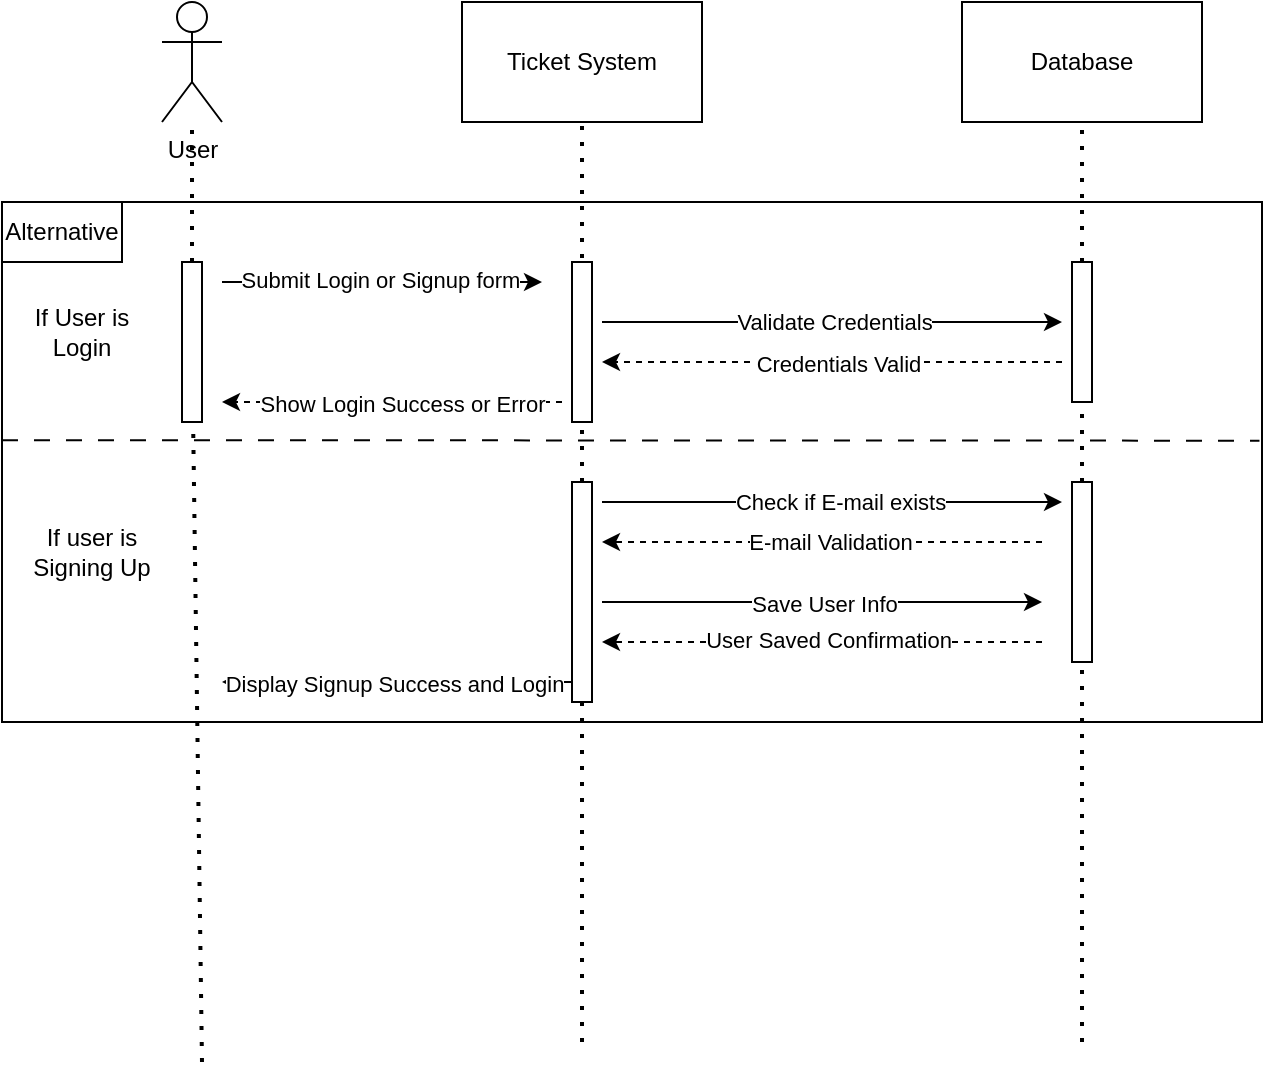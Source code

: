 <mxfile version="26.2.14">
  <diagram name="Page-1" id="VfVDQqjJbtgiZ-j1r5GE">
    <mxGraphModel dx="984" dy="551" grid="1" gridSize="10" guides="1" tooltips="1" connect="1" arrows="1" fold="1" page="1" pageScale="1" pageWidth="827" pageHeight="1169" math="0" shadow="0">
      <root>
        <mxCell id="0" />
        <mxCell id="1" parent="0" />
        <mxCell id="JfCt1uWek_CSkwDZF12c-1" value="User" style="shape=umlActor;verticalLabelPosition=bottom;verticalAlign=top;html=1;outlineConnect=0;" vertex="1" parent="1">
          <mxGeometry x="90" y="100" width="30" height="60" as="geometry" />
        </mxCell>
        <mxCell id="JfCt1uWek_CSkwDZF12c-2" value="Ticket System" style="rounded=0;whiteSpace=wrap;html=1;" vertex="1" parent="1">
          <mxGeometry x="240" y="100" width="120" height="60" as="geometry" />
        </mxCell>
        <mxCell id="JfCt1uWek_CSkwDZF12c-3" value="Database" style="rounded=0;whiteSpace=wrap;html=1;" vertex="1" parent="1">
          <mxGeometry x="490" y="100" width="120" height="60" as="geometry" />
        </mxCell>
        <mxCell id="JfCt1uWek_CSkwDZF12c-4" value="" style="endArrow=none;dashed=1;html=1;dashPattern=1 3;strokeWidth=2;rounded=0;" edge="1" parent="1" source="JfCt1uWek_CSkwDZF12c-30" target="JfCt1uWek_CSkwDZF12c-3">
          <mxGeometry width="50" height="50" relative="1" as="geometry">
            <mxPoint x="550" y="620" as="sourcePoint" />
            <mxPoint x="440" y="570" as="targetPoint" />
          </mxGeometry>
        </mxCell>
        <mxCell id="JfCt1uWek_CSkwDZF12c-5" value="" style="endArrow=none;dashed=1;html=1;dashPattern=1 3;strokeWidth=2;rounded=0;" edge="1" parent="1" source="JfCt1uWek_CSkwDZF12c-37" target="JfCt1uWek_CSkwDZF12c-2">
          <mxGeometry width="50" height="50" relative="1" as="geometry">
            <mxPoint x="300" y="620" as="sourcePoint" />
            <mxPoint x="440" y="570" as="targetPoint" />
          </mxGeometry>
        </mxCell>
        <mxCell id="JfCt1uWek_CSkwDZF12c-6" value="" style="endArrow=none;dashed=1;html=1;dashPattern=1 3;strokeWidth=2;rounded=0;" edge="1" parent="1" source="JfCt1uWek_CSkwDZF12c-32" target="JfCt1uWek_CSkwDZF12c-1">
          <mxGeometry width="50" height="50" relative="1" as="geometry">
            <mxPoint x="110" y="630" as="sourcePoint" />
            <mxPoint x="440" y="570" as="targetPoint" />
          </mxGeometry>
        </mxCell>
        <mxCell id="JfCt1uWek_CSkwDZF12c-7" value="" style="endArrow=classic;html=1;rounded=0;" edge="1" parent="1">
          <mxGeometry width="50" height="50" relative="1" as="geometry">
            <mxPoint x="120" y="240" as="sourcePoint" />
            <mxPoint x="280" y="240" as="targetPoint" />
          </mxGeometry>
        </mxCell>
        <mxCell id="JfCt1uWek_CSkwDZF12c-10" value="Submit Login or Signup form" style="edgeLabel;html=1;align=center;verticalAlign=middle;resizable=0;points=[];" vertex="1" connectable="0" parent="JfCt1uWek_CSkwDZF12c-7">
          <mxGeometry x="-0.013" y="1" relative="1" as="geometry">
            <mxPoint as="offset" />
          </mxGeometry>
        </mxCell>
        <mxCell id="JfCt1uWek_CSkwDZF12c-12" value="" style="rounded=0;whiteSpace=wrap;html=1;fillColor=none;strokeColor=default;" vertex="1" parent="1">
          <mxGeometry x="10" y="200" width="630" height="260" as="geometry" />
        </mxCell>
        <mxCell id="JfCt1uWek_CSkwDZF12c-13" value="" style="endArrow=classic;html=1;rounded=0;" edge="1" parent="1">
          <mxGeometry width="50" height="50" relative="1" as="geometry">
            <mxPoint x="310" y="260" as="sourcePoint" />
            <mxPoint x="540" y="260" as="targetPoint" />
          </mxGeometry>
        </mxCell>
        <mxCell id="JfCt1uWek_CSkwDZF12c-14" value="Validate Credentials" style="edgeLabel;html=1;align=center;verticalAlign=middle;resizable=0;points=[];" vertex="1" connectable="0" parent="JfCt1uWek_CSkwDZF12c-13">
          <mxGeometry x="0.003" relative="1" as="geometry">
            <mxPoint as="offset" />
          </mxGeometry>
        </mxCell>
        <mxCell id="JfCt1uWek_CSkwDZF12c-15" value="" style="endArrow=classic;html=1;rounded=0;dashed=1;" edge="1" parent="1">
          <mxGeometry width="50" height="50" relative="1" as="geometry">
            <mxPoint x="540" y="280" as="sourcePoint" />
            <mxPoint x="310" y="280" as="targetPoint" />
          </mxGeometry>
        </mxCell>
        <mxCell id="JfCt1uWek_CSkwDZF12c-16" value="Credentials Valid" style="edgeLabel;html=1;align=center;verticalAlign=middle;resizable=0;points=[];" vertex="1" connectable="0" parent="JfCt1uWek_CSkwDZF12c-15">
          <mxGeometry x="-0.02" y="1" relative="1" as="geometry">
            <mxPoint as="offset" />
          </mxGeometry>
        </mxCell>
        <mxCell id="JfCt1uWek_CSkwDZF12c-17" value="" style="endArrow=classic;html=1;rounded=0;dashed=1;" edge="1" parent="1">
          <mxGeometry width="50" height="50" relative="1" as="geometry">
            <mxPoint x="290" y="300" as="sourcePoint" />
            <mxPoint x="120" y="300" as="targetPoint" />
          </mxGeometry>
        </mxCell>
        <mxCell id="JfCt1uWek_CSkwDZF12c-18" value="Show Login Success or Error" style="edgeLabel;html=1;align=center;verticalAlign=middle;resizable=0;points=[];" vertex="1" connectable="0" parent="JfCt1uWek_CSkwDZF12c-17">
          <mxGeometry x="0.133" y="1" relative="1" as="geometry">
            <mxPoint x="16" as="offset" />
          </mxGeometry>
        </mxCell>
        <mxCell id="JfCt1uWek_CSkwDZF12c-19" value="" style="endArrow=classic;html=1;rounded=0;" edge="1" parent="1">
          <mxGeometry width="50" height="50" relative="1" as="geometry">
            <mxPoint x="310" y="350" as="sourcePoint" />
            <mxPoint x="540" y="350" as="targetPoint" />
          </mxGeometry>
        </mxCell>
        <mxCell id="JfCt1uWek_CSkwDZF12c-20" value="Check if E-mail exists" style="edgeLabel;html=1;align=center;verticalAlign=middle;resizable=0;points=[];" vertex="1" connectable="0" parent="JfCt1uWek_CSkwDZF12c-19">
          <mxGeometry x="0.033" relative="1" as="geometry">
            <mxPoint as="offset" />
          </mxGeometry>
        </mxCell>
        <mxCell id="JfCt1uWek_CSkwDZF12c-21" value="" style="endArrow=classic;html=1;rounded=0;dashed=1;" edge="1" parent="1">
          <mxGeometry width="50" height="50" relative="1" as="geometry">
            <mxPoint x="530" y="370" as="sourcePoint" />
            <mxPoint x="310" y="370" as="targetPoint" />
          </mxGeometry>
        </mxCell>
        <mxCell id="JfCt1uWek_CSkwDZF12c-24" value="E-mail Validation" style="edgeLabel;html=1;align=center;verticalAlign=middle;resizable=0;points=[];" vertex="1" connectable="0" parent="JfCt1uWek_CSkwDZF12c-21">
          <mxGeometry x="-0.035" relative="1" as="geometry">
            <mxPoint as="offset" />
          </mxGeometry>
        </mxCell>
        <mxCell id="JfCt1uWek_CSkwDZF12c-23" value="" style="endArrow=classic;html=1;rounded=0;" edge="1" parent="1">
          <mxGeometry width="50" height="50" relative="1" as="geometry">
            <mxPoint x="310" y="400" as="sourcePoint" />
            <mxPoint x="530" y="400" as="targetPoint" />
          </mxGeometry>
        </mxCell>
        <mxCell id="JfCt1uWek_CSkwDZF12c-25" value="Save User Info" style="edgeLabel;html=1;align=center;verticalAlign=middle;resizable=0;points=[];" vertex="1" connectable="0" parent="JfCt1uWek_CSkwDZF12c-23">
          <mxGeometry x="0.003" y="-1" relative="1" as="geometry">
            <mxPoint as="offset" />
          </mxGeometry>
        </mxCell>
        <mxCell id="JfCt1uWek_CSkwDZF12c-26" value="" style="endArrow=classic;html=1;rounded=0;dashed=1;" edge="1" parent="1">
          <mxGeometry width="50" height="50" relative="1" as="geometry">
            <mxPoint x="530" y="420" as="sourcePoint" />
            <mxPoint x="310" y="420" as="targetPoint" />
          </mxGeometry>
        </mxCell>
        <mxCell id="JfCt1uWek_CSkwDZF12c-27" value="User Saved Confirmation" style="edgeLabel;html=1;align=center;verticalAlign=middle;resizable=0;points=[];" vertex="1" connectable="0" parent="JfCt1uWek_CSkwDZF12c-26">
          <mxGeometry x="-0.023" y="-1" relative="1" as="geometry">
            <mxPoint as="offset" />
          </mxGeometry>
        </mxCell>
        <mxCell id="JfCt1uWek_CSkwDZF12c-28" value="" style="endArrow=classic;html=1;rounded=0;" edge="1" parent="1">
          <mxGeometry width="50" height="50" relative="1" as="geometry">
            <mxPoint x="295" y="440" as="sourcePoint" />
            <mxPoint x="120" y="440" as="targetPoint" />
          </mxGeometry>
        </mxCell>
        <mxCell id="JfCt1uWek_CSkwDZF12c-29" value="Display Signup Success and Login" style="edgeLabel;html=1;align=center;verticalAlign=middle;resizable=0;points=[];" vertex="1" connectable="0" parent="JfCt1uWek_CSkwDZF12c-28">
          <mxGeometry x="0.016" y="1" relative="1" as="geometry">
            <mxPoint as="offset" />
          </mxGeometry>
        </mxCell>
        <mxCell id="JfCt1uWek_CSkwDZF12c-31" value="" style="rounded=0;whiteSpace=wrap;html=1;" vertex="1" parent="1">
          <mxGeometry x="295" y="230" width="10" height="80" as="geometry" />
        </mxCell>
        <mxCell id="JfCt1uWek_CSkwDZF12c-33" value="" style="endArrow=none;dashed=1;html=1;dashPattern=1 3;strokeWidth=2;rounded=0;" edge="1" parent="1" target="JfCt1uWek_CSkwDZF12c-32">
          <mxGeometry width="50" height="50" relative="1" as="geometry">
            <mxPoint x="110" y="630" as="sourcePoint" />
            <mxPoint x="105" y="160" as="targetPoint" />
          </mxGeometry>
        </mxCell>
        <mxCell id="JfCt1uWek_CSkwDZF12c-32" value="" style="rounded=0;whiteSpace=wrap;html=1;" vertex="1" parent="1">
          <mxGeometry x="100" y="230" width="10" height="80" as="geometry" />
        </mxCell>
        <mxCell id="JfCt1uWek_CSkwDZF12c-34" value="" style="endArrow=none;dashed=1;html=1;dashPattern=1 3;strokeWidth=2;rounded=0;" edge="1" parent="1" source="JfCt1uWek_CSkwDZF12c-35" target="JfCt1uWek_CSkwDZF12c-30">
          <mxGeometry width="50" height="50" relative="1" as="geometry">
            <mxPoint x="550" y="620" as="sourcePoint" />
            <mxPoint x="550" y="160" as="targetPoint" />
          </mxGeometry>
        </mxCell>
        <mxCell id="JfCt1uWek_CSkwDZF12c-30" value="" style="rounded=0;whiteSpace=wrap;html=1;" vertex="1" parent="1">
          <mxGeometry x="545" y="230" width="10" height="70" as="geometry" />
        </mxCell>
        <mxCell id="JfCt1uWek_CSkwDZF12c-36" value="" style="endArrow=none;dashed=1;html=1;dashPattern=1 3;strokeWidth=2;rounded=0;" edge="1" parent="1" target="JfCt1uWek_CSkwDZF12c-35">
          <mxGeometry width="50" height="50" relative="1" as="geometry">
            <mxPoint x="550" y="620" as="sourcePoint" />
            <mxPoint x="550" y="300" as="targetPoint" />
          </mxGeometry>
        </mxCell>
        <mxCell id="JfCt1uWek_CSkwDZF12c-35" value="" style="rounded=0;whiteSpace=wrap;html=1;" vertex="1" parent="1">
          <mxGeometry x="545" y="340" width="10" height="90" as="geometry" />
        </mxCell>
        <mxCell id="JfCt1uWek_CSkwDZF12c-38" value="" style="endArrow=none;dashed=1;html=1;dashPattern=1 3;strokeWidth=2;rounded=0;" edge="1" parent="1" target="JfCt1uWek_CSkwDZF12c-37">
          <mxGeometry width="50" height="50" relative="1" as="geometry">
            <mxPoint x="300" y="620" as="sourcePoint" />
            <mxPoint x="300" y="160" as="targetPoint" />
          </mxGeometry>
        </mxCell>
        <mxCell id="JfCt1uWek_CSkwDZF12c-37" value="" style="rounded=0;whiteSpace=wrap;html=1;" vertex="1" parent="1">
          <mxGeometry x="295" y="340" width="10" height="110" as="geometry" />
        </mxCell>
        <mxCell id="JfCt1uWek_CSkwDZF12c-41" value="Alternative" style="rounded=0;whiteSpace=wrap;html=1;" vertex="1" parent="1">
          <mxGeometry x="10" y="200" width="60" height="30" as="geometry" />
        </mxCell>
        <mxCell id="JfCt1uWek_CSkwDZF12c-42" value="" style="endArrow=none;dashed=1;html=1;rounded=0;entryX=0.996;entryY=0.459;entryDx=0;entryDy=0;entryPerimeter=0;exitX=-0.002;exitY=0.458;exitDx=0;exitDy=0;exitPerimeter=0;dashPattern=8 8;" edge="1" parent="1">
          <mxGeometry width="50" height="50" relative="1" as="geometry">
            <mxPoint x="10.0" y="319.08" as="sourcePoint" />
            <mxPoint x="638.74" y="319.34" as="targetPoint" />
          </mxGeometry>
        </mxCell>
        <mxCell id="JfCt1uWek_CSkwDZF12c-43" value="If User is&lt;div&gt;Login&lt;/div&gt;" style="text;html=1;align=center;verticalAlign=middle;whiteSpace=wrap;rounded=0;" vertex="1" parent="1">
          <mxGeometry x="20" y="250" width="60" height="30" as="geometry" />
        </mxCell>
        <mxCell id="JfCt1uWek_CSkwDZF12c-44" value="If user is Signing Up" style="text;html=1;align=center;verticalAlign=middle;whiteSpace=wrap;rounded=0;" vertex="1" parent="1">
          <mxGeometry x="20" y="340" width="70" height="70" as="geometry" />
        </mxCell>
      </root>
    </mxGraphModel>
  </diagram>
</mxfile>
